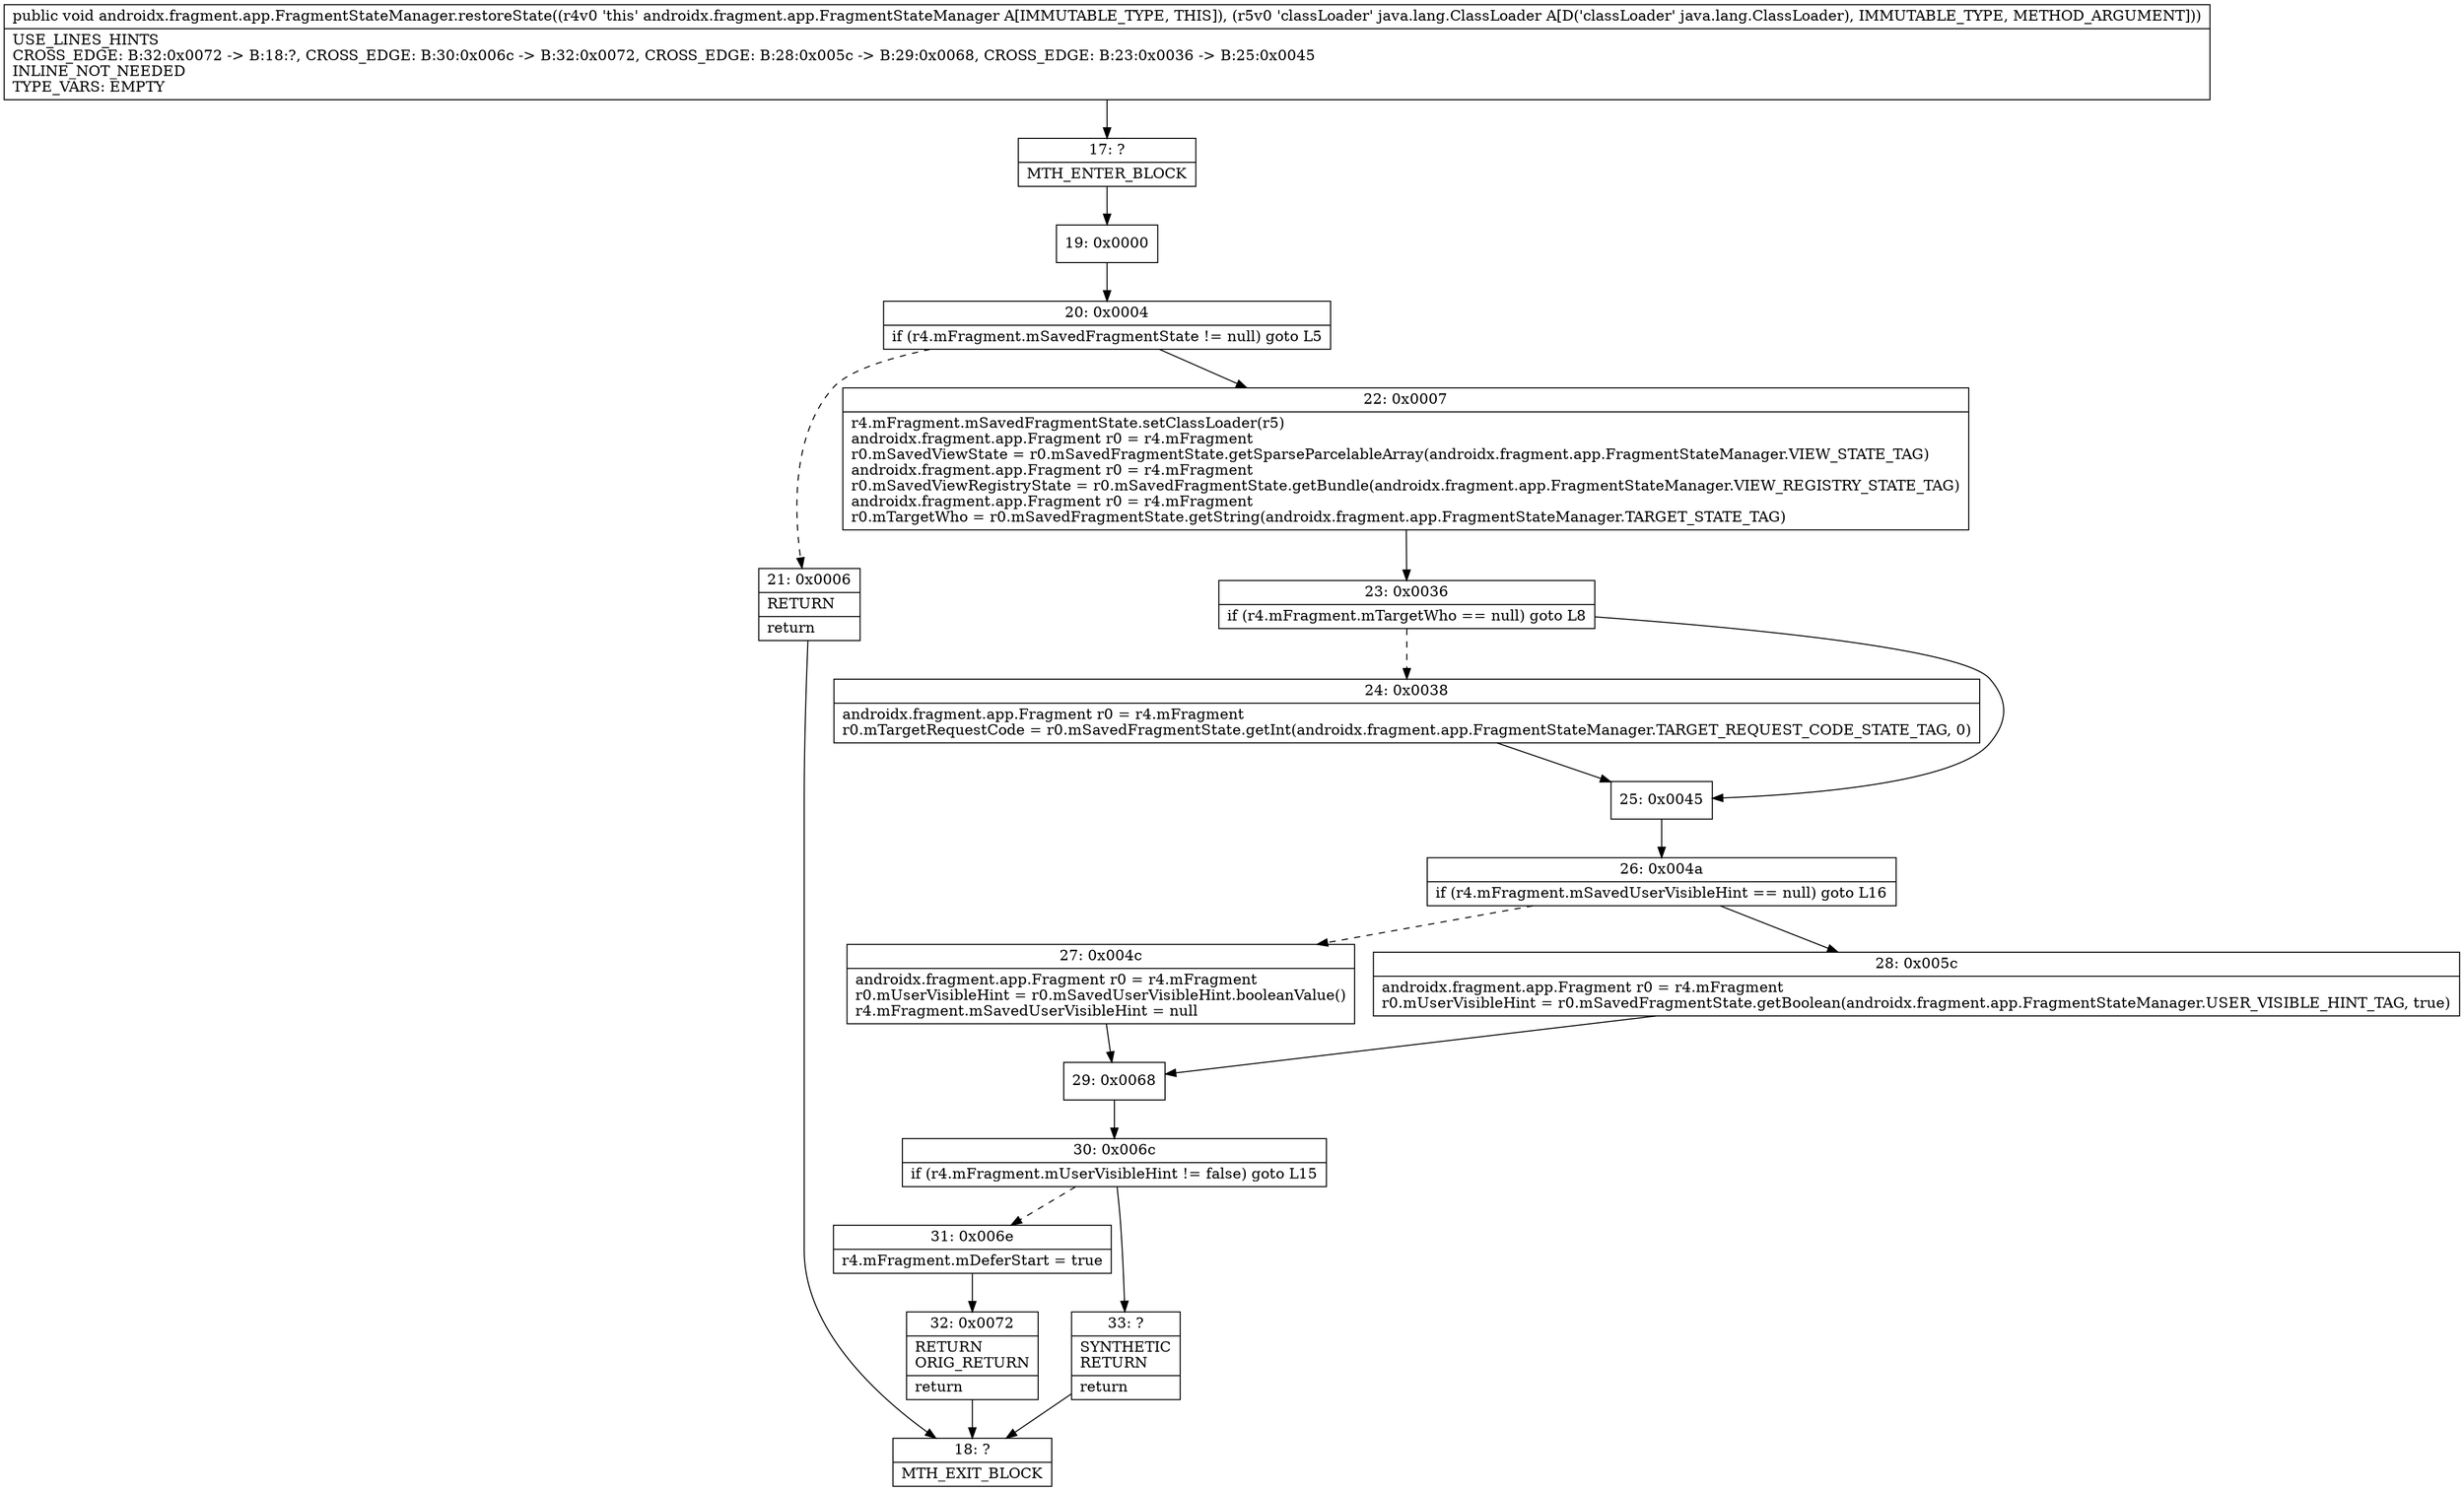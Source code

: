 digraph "CFG forandroidx.fragment.app.FragmentStateManager.restoreState(Ljava\/lang\/ClassLoader;)V" {
Node_17 [shape=record,label="{17\:\ ?|MTH_ENTER_BLOCK\l}"];
Node_19 [shape=record,label="{19\:\ 0x0000}"];
Node_20 [shape=record,label="{20\:\ 0x0004|if (r4.mFragment.mSavedFragmentState != null) goto L5\l}"];
Node_21 [shape=record,label="{21\:\ 0x0006|RETURN\l|return\l}"];
Node_18 [shape=record,label="{18\:\ ?|MTH_EXIT_BLOCK\l}"];
Node_22 [shape=record,label="{22\:\ 0x0007|r4.mFragment.mSavedFragmentState.setClassLoader(r5)\landroidx.fragment.app.Fragment r0 = r4.mFragment\lr0.mSavedViewState = r0.mSavedFragmentState.getSparseParcelableArray(androidx.fragment.app.FragmentStateManager.VIEW_STATE_TAG)\landroidx.fragment.app.Fragment r0 = r4.mFragment\lr0.mSavedViewRegistryState = r0.mSavedFragmentState.getBundle(androidx.fragment.app.FragmentStateManager.VIEW_REGISTRY_STATE_TAG)\landroidx.fragment.app.Fragment r0 = r4.mFragment\lr0.mTargetWho = r0.mSavedFragmentState.getString(androidx.fragment.app.FragmentStateManager.TARGET_STATE_TAG)\l}"];
Node_23 [shape=record,label="{23\:\ 0x0036|if (r4.mFragment.mTargetWho == null) goto L8\l}"];
Node_24 [shape=record,label="{24\:\ 0x0038|androidx.fragment.app.Fragment r0 = r4.mFragment\lr0.mTargetRequestCode = r0.mSavedFragmentState.getInt(androidx.fragment.app.FragmentStateManager.TARGET_REQUEST_CODE_STATE_TAG, 0)\l}"];
Node_25 [shape=record,label="{25\:\ 0x0045}"];
Node_26 [shape=record,label="{26\:\ 0x004a|if (r4.mFragment.mSavedUserVisibleHint == null) goto L16\l}"];
Node_27 [shape=record,label="{27\:\ 0x004c|androidx.fragment.app.Fragment r0 = r4.mFragment\lr0.mUserVisibleHint = r0.mSavedUserVisibleHint.booleanValue()\lr4.mFragment.mSavedUserVisibleHint = null\l}"];
Node_29 [shape=record,label="{29\:\ 0x0068}"];
Node_30 [shape=record,label="{30\:\ 0x006c|if (r4.mFragment.mUserVisibleHint != false) goto L15\l}"];
Node_31 [shape=record,label="{31\:\ 0x006e|r4.mFragment.mDeferStart = true\l}"];
Node_32 [shape=record,label="{32\:\ 0x0072|RETURN\lORIG_RETURN\l|return\l}"];
Node_33 [shape=record,label="{33\:\ ?|SYNTHETIC\lRETURN\l|return\l}"];
Node_28 [shape=record,label="{28\:\ 0x005c|androidx.fragment.app.Fragment r0 = r4.mFragment\lr0.mUserVisibleHint = r0.mSavedFragmentState.getBoolean(androidx.fragment.app.FragmentStateManager.USER_VISIBLE_HINT_TAG, true)\l}"];
MethodNode[shape=record,label="{public void androidx.fragment.app.FragmentStateManager.restoreState((r4v0 'this' androidx.fragment.app.FragmentStateManager A[IMMUTABLE_TYPE, THIS]), (r5v0 'classLoader' java.lang.ClassLoader A[D('classLoader' java.lang.ClassLoader), IMMUTABLE_TYPE, METHOD_ARGUMENT]))  | USE_LINES_HINTS\lCROSS_EDGE: B:32:0x0072 \-\> B:18:?, CROSS_EDGE: B:30:0x006c \-\> B:32:0x0072, CROSS_EDGE: B:28:0x005c \-\> B:29:0x0068, CROSS_EDGE: B:23:0x0036 \-\> B:25:0x0045\lINLINE_NOT_NEEDED\lTYPE_VARS: EMPTY\l}"];
MethodNode -> Node_17;Node_17 -> Node_19;
Node_19 -> Node_20;
Node_20 -> Node_21[style=dashed];
Node_20 -> Node_22;
Node_21 -> Node_18;
Node_22 -> Node_23;
Node_23 -> Node_24[style=dashed];
Node_23 -> Node_25;
Node_24 -> Node_25;
Node_25 -> Node_26;
Node_26 -> Node_27[style=dashed];
Node_26 -> Node_28;
Node_27 -> Node_29;
Node_29 -> Node_30;
Node_30 -> Node_31[style=dashed];
Node_30 -> Node_33;
Node_31 -> Node_32;
Node_32 -> Node_18;
Node_33 -> Node_18;
Node_28 -> Node_29;
}

